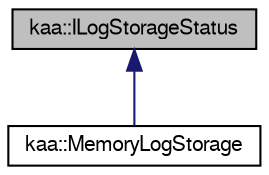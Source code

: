 digraph "kaa::ILogStorageStatus"
{
  bgcolor="transparent";
  edge [fontname="FreeSans",fontsize="10",labelfontname="FreeSans",labelfontsize="10"];
  node [fontname="FreeSans",fontsize="10",shape=record];
  Node1 [label="kaa::ILogStorageStatus",height=0.2,width=0.4,color="black", fillcolor="grey75", style="filled" fontcolor="black"];
  Node1 -> Node2 [dir="back",color="midnightblue",fontsize="10",style="solid",fontname="FreeSans"];
  Node2 [label="kaa::MemoryLogStorage",height=0.2,width=0.4,color="black",URL="$classkaa_1_1MemoryLogStorage.html",tooltip="The default ILogStorage implementation. "];
}

